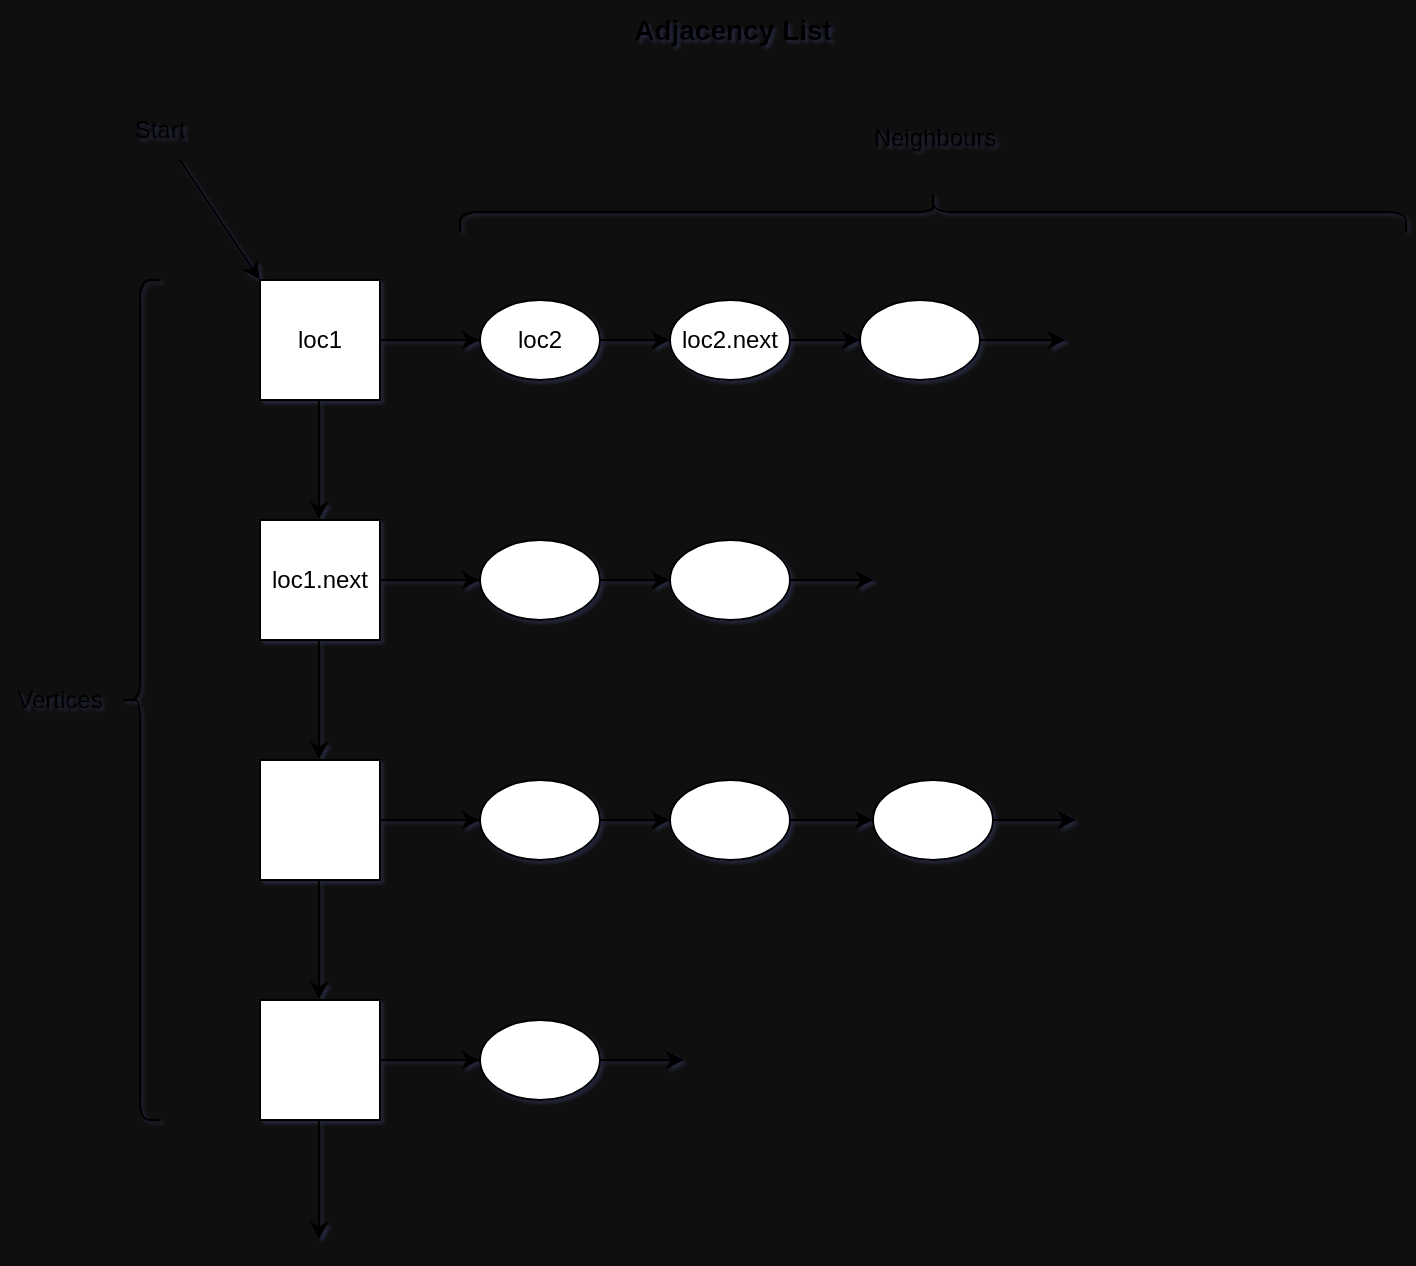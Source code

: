 <mxfile>
    <diagram id="HU6JHEtBx6ynWZffI3jm" name="Page-1">
        <mxGraphModel dx="739" dy="714" grid="0" gridSize="10" guides="1" tooltips="1" connect="1" arrows="1" fold="1" page="0" pageScale="1" pageWidth="850" pageHeight="1100" background="#100f0f" math="0" shadow="1">
            <root>
                <mxCell id="0"/>
                <mxCell id="1" parent="0"/>
                <mxCell id="31" value="" style="edgeStyle=none;html=1;" parent="1" source="3" target="18" edge="1">
                    <mxGeometry relative="1" as="geometry"/>
                </mxCell>
                <mxCell id="3" value="loc1" style="whiteSpace=wrap;html=1;aspect=fixed;" parent="1" vertex="1">
                    <mxGeometry x="160" y="180" width="60" height="60" as="geometry"/>
                </mxCell>
                <mxCell id="4" value="Start" style="text;html=1;strokeColor=none;fillColor=none;align=center;verticalAlign=middle;whiteSpace=wrap;rounded=0;" parent="1" vertex="1">
                    <mxGeometry x="80" y="90" width="60" height="30" as="geometry"/>
                </mxCell>
                <mxCell id="6" value="" style="endArrow=classic;html=1;" parent="1" edge="1">
                    <mxGeometry width="50" height="50" relative="1" as="geometry">
                        <mxPoint x="120" y="120" as="sourcePoint"/>
                        <mxPoint x="160" y="180" as="targetPoint"/>
                        <Array as="points"/>
                    </mxGeometry>
                </mxCell>
                <mxCell id="34" value="" style="edgeStyle=none;html=1;" parent="1" source="7" target="25" edge="1">
                    <mxGeometry relative="1" as="geometry"/>
                </mxCell>
                <mxCell id="7" value="" style="whiteSpace=wrap;html=1;aspect=fixed;" parent="1" vertex="1">
                    <mxGeometry x="160" y="420" width="60" height="60" as="geometry"/>
                </mxCell>
                <mxCell id="32" value="" style="edgeStyle=none;html=1;" parent="1" source="8" target="24" edge="1">
                    <mxGeometry relative="1" as="geometry"/>
                </mxCell>
                <mxCell id="8" value="loc1.next" style="whiteSpace=wrap;html=1;aspect=fixed;" parent="1" vertex="1">
                    <mxGeometry x="160" y="300" width="60" height="60" as="geometry"/>
                </mxCell>
                <mxCell id="37" value="" style="edgeStyle=none;html=1;" parent="1" source="9" target="26" edge="1">
                    <mxGeometry relative="1" as="geometry"/>
                </mxCell>
                <mxCell id="9" value="" style="whiteSpace=wrap;html=1;aspect=fixed;" parent="1" vertex="1">
                    <mxGeometry x="160" y="540" width="60" height="60" as="geometry"/>
                </mxCell>
                <mxCell id="10" value="" style="endArrow=classic;html=1;" parent="1" edge="1">
                    <mxGeometry width="50" height="50" relative="1" as="geometry">
                        <mxPoint x="189.5" y="240" as="sourcePoint"/>
                        <mxPoint x="189.5" y="300" as="targetPoint"/>
                    </mxGeometry>
                </mxCell>
                <mxCell id="11" value="" style="endArrow=classic;html=1;" parent="1" edge="1">
                    <mxGeometry width="50" height="50" relative="1" as="geometry">
                        <mxPoint x="189.5" y="360" as="sourcePoint"/>
                        <mxPoint x="189.5" y="420" as="targetPoint"/>
                    </mxGeometry>
                </mxCell>
                <mxCell id="12" value="" style="endArrow=classic;html=1;" parent="1" edge="1">
                    <mxGeometry width="50" height="50" relative="1" as="geometry">
                        <mxPoint x="189.5" y="480" as="sourcePoint"/>
                        <mxPoint x="189.5" y="540" as="targetPoint"/>
                    </mxGeometry>
                </mxCell>
                <mxCell id="13" value="" style="endArrow=classic;html=1;" parent="1" edge="1">
                    <mxGeometry width="50" height="50" relative="1" as="geometry">
                        <mxPoint x="189.5" y="600" as="sourcePoint"/>
                        <mxPoint x="189.5" y="660" as="targetPoint"/>
                    </mxGeometry>
                </mxCell>
                <mxCell id="16" value="Vertices" style="text;html=1;strokeColor=none;fillColor=none;align=center;verticalAlign=middle;whiteSpace=wrap;rounded=0;" parent="1" vertex="1">
                    <mxGeometry x="30" y="375" width="60" height="30" as="geometry"/>
                </mxCell>
                <mxCell id="17" value="" style="shape=curlyBracket;whiteSpace=wrap;html=1;rounded=1;labelPosition=left;verticalLabelPosition=middle;align=right;verticalAlign=middle;" parent="1" vertex="1">
                    <mxGeometry x="90" y="180" width="20" height="420" as="geometry"/>
                </mxCell>
                <mxCell id="29" value="" style="edgeStyle=none;html=1;" parent="1" source="18" target="19" edge="1">
                    <mxGeometry relative="1" as="geometry"/>
                </mxCell>
                <mxCell id="18" value="loc2" style="ellipse;whiteSpace=wrap;html=1;" parent="1" vertex="1">
                    <mxGeometry x="270" y="190" width="60" height="40" as="geometry"/>
                </mxCell>
                <mxCell id="30" value="" style="edgeStyle=none;html=1;" parent="1" source="19" target="20" edge="1">
                    <mxGeometry relative="1" as="geometry"/>
                </mxCell>
                <mxCell id="19" value="loc2.next" style="ellipse;whiteSpace=wrap;html=1;" parent="1" vertex="1">
                    <mxGeometry x="365" y="190" width="60" height="40" as="geometry"/>
                </mxCell>
                <mxCell id="39" style="edgeStyle=none;html=1;exitX=1;exitY=0.5;exitDx=0;exitDy=0;" edge="1" parent="1" source="20">
                    <mxGeometry relative="1" as="geometry">
                        <mxPoint x="563" y="210" as="targetPoint"/>
                    </mxGeometry>
                </mxCell>
                <mxCell id="20" value="" style="ellipse;whiteSpace=wrap;html=1;" parent="1" vertex="1">
                    <mxGeometry x="460" y="190" width="60" height="40" as="geometry"/>
                </mxCell>
                <mxCell id="41" style="edgeStyle=none;html=1;" edge="1" parent="1" source="21">
                    <mxGeometry relative="1" as="geometry">
                        <mxPoint x="568" y="450" as="targetPoint"/>
                    </mxGeometry>
                </mxCell>
                <mxCell id="21" value="" style="ellipse;whiteSpace=wrap;html=1;" parent="1" vertex="1">
                    <mxGeometry x="466.5" y="430" width="60" height="40" as="geometry"/>
                </mxCell>
                <mxCell id="36" value="" style="edgeStyle=none;html=1;" parent="1" source="22" target="21" edge="1">
                    <mxGeometry relative="1" as="geometry"/>
                </mxCell>
                <mxCell id="22" value="" style="ellipse;whiteSpace=wrap;html=1;" parent="1" vertex="1">
                    <mxGeometry x="365" y="430" width="60" height="40" as="geometry"/>
                </mxCell>
                <mxCell id="40" style="edgeStyle=none;html=1;exitX=1;exitY=0.5;exitDx=0;exitDy=0;" edge="1" parent="1" source="23">
                    <mxGeometry relative="1" as="geometry">
                        <mxPoint x="467" y="330" as="targetPoint"/>
                    </mxGeometry>
                </mxCell>
                <mxCell id="23" value="" style="ellipse;whiteSpace=wrap;html=1;" parent="1" vertex="1">
                    <mxGeometry x="365" y="310" width="60" height="40" as="geometry"/>
                </mxCell>
                <mxCell id="33" value="" style="edgeStyle=none;html=1;" parent="1" source="24" target="23" edge="1">
                    <mxGeometry relative="1" as="geometry"/>
                </mxCell>
                <mxCell id="24" value="" style="ellipse;whiteSpace=wrap;html=1;" parent="1" vertex="1">
                    <mxGeometry x="270" y="310" width="60" height="40" as="geometry"/>
                </mxCell>
                <mxCell id="35" value="" style="edgeStyle=none;html=1;" parent="1" source="25" target="22" edge="1">
                    <mxGeometry relative="1" as="geometry"/>
                </mxCell>
                <mxCell id="25" value="" style="ellipse;whiteSpace=wrap;html=1;" parent="1" vertex="1">
                    <mxGeometry x="270" y="430" width="60" height="40" as="geometry"/>
                </mxCell>
                <mxCell id="42" style="edgeStyle=none;html=1;exitX=1;exitY=0.5;exitDx=0;exitDy=0;" edge="1" parent="1" source="26">
                    <mxGeometry relative="1" as="geometry">
                        <mxPoint x="372" y="570" as="targetPoint"/>
                    </mxGeometry>
                </mxCell>
                <mxCell id="26" value="" style="ellipse;whiteSpace=wrap;html=1;" parent="1" vertex="1">
                    <mxGeometry x="270" y="550" width="60" height="40" as="geometry"/>
                </mxCell>
                <mxCell id="27" value="Neighbours" style="text;html=1;align=center;verticalAlign=middle;resizable=0;points=[];autosize=1;strokeColor=none;fillColor=none;" parent="1" vertex="1">
                    <mxGeometry x="457" y="96" width="79" height="26" as="geometry"/>
                </mxCell>
                <mxCell id="28" value="" style="shape=curlyBracket;whiteSpace=wrap;html=1;rounded=1;labelPosition=left;verticalLabelPosition=middle;align=right;verticalAlign=middle;rotation=90;" parent="1" vertex="1">
                    <mxGeometry x="486.5" y="-90.5" width="20" height="473" as="geometry"/>
                </mxCell>
                <mxCell id="38" value="Adjacency List" style="text;html=1;align=center;verticalAlign=middle;resizable=0;points=[];autosize=1;strokeColor=none;fillColor=none;strokeWidth=0;fontStyle=1;fontColor=default;fontSize=14;" parent="1" vertex="1">
                    <mxGeometry x="337.5" y="40" width="117" height="29" as="geometry"/>
                </mxCell>
            </root>
        </mxGraphModel>
    </diagram>
</mxfile>